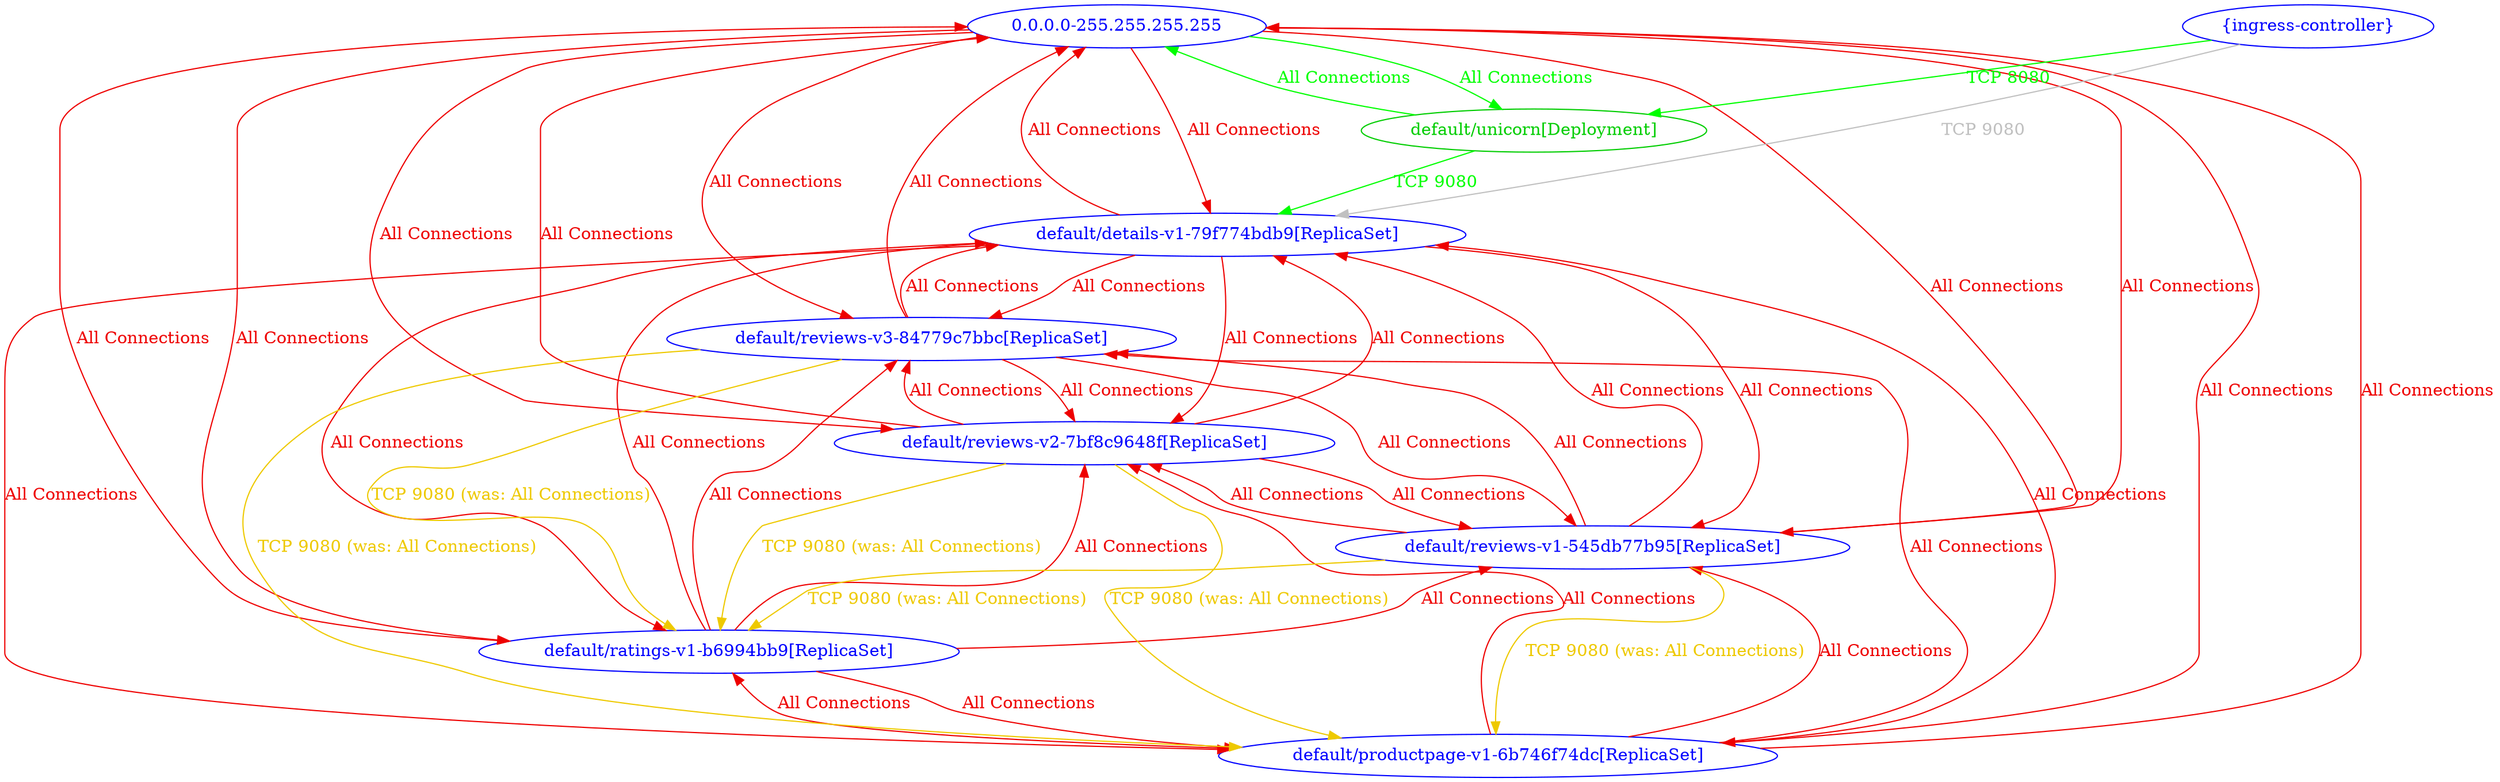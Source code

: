digraph {
	"0.0.0.0-255.255.255.255" [label="0.0.0.0-255.255.255.255" color="blue" fontcolor="blue"]
	"default/details-v1-79f774bdb9[ReplicaSet]" [label="default/details-v1-79f774bdb9[ReplicaSet]" color="blue" fontcolor="blue"]
	"default/productpage-v1-6b746f74dc[ReplicaSet]" [label="default/productpage-v1-6b746f74dc[ReplicaSet]" color="blue" fontcolor="blue"]
	"default/ratings-v1-b6994bb9[ReplicaSet]" [label="default/ratings-v1-b6994bb9[ReplicaSet]" color="blue" fontcolor="blue"]
	"default/reviews-v1-545db77b95[ReplicaSet]" [label="default/reviews-v1-545db77b95[ReplicaSet]" color="blue" fontcolor="blue"]
	"default/reviews-v2-7bf8c9648f[ReplicaSet]" [label="default/reviews-v2-7bf8c9648f[ReplicaSet]" color="blue" fontcolor="blue"]
	"default/reviews-v3-84779c7bbc[ReplicaSet]" [label="default/reviews-v3-84779c7bbc[ReplicaSet]" color="blue" fontcolor="blue"]
	"default/unicorn[Deployment]" [label="default/unicorn[Deployment]" color="green3" fontcolor="green3"]
	"{ingress-controller}" [label="{ingress-controller}" color="blue" fontcolor="blue"]
	"0.0.0.0-255.255.255.255" -> "default/details-v1-79f774bdb9[ReplicaSet]" [label="All Connections" color="red2" fontcolor="red2"]
	"0.0.0.0-255.255.255.255" -> "default/productpage-v1-6b746f74dc[ReplicaSet]" [label="All Connections" color="red2" fontcolor="red2"]
	"0.0.0.0-255.255.255.255" -> "default/ratings-v1-b6994bb9[ReplicaSet]" [label="All Connections" color="red2" fontcolor="red2"]
	"0.0.0.0-255.255.255.255" -> "default/reviews-v1-545db77b95[ReplicaSet]" [label="All Connections" color="red2" fontcolor="red2"]
	"0.0.0.0-255.255.255.255" -> "default/reviews-v2-7bf8c9648f[ReplicaSet]" [label="All Connections" color="red2" fontcolor="red2"]
	"0.0.0.0-255.255.255.255" -> "default/reviews-v3-84779c7bbc[ReplicaSet]" [label="All Connections" color="red2" fontcolor="red2"]
	"0.0.0.0-255.255.255.255" -> "default/unicorn[Deployment]" [label="All Connections" color="green" fontcolor="green"]
	"default/details-v1-79f774bdb9[ReplicaSet]" -> "0.0.0.0-255.255.255.255" [label="All Connections" color="red2" fontcolor="red2"]
	"default/details-v1-79f774bdb9[ReplicaSet]" -> "default/productpage-v1-6b746f74dc[ReplicaSet]" [label="All Connections" color="red2" fontcolor="red2"]
	"default/details-v1-79f774bdb9[ReplicaSet]" -> "default/ratings-v1-b6994bb9[ReplicaSet]" [label="All Connections" color="red2" fontcolor="red2"]
	"default/details-v1-79f774bdb9[ReplicaSet]" -> "default/reviews-v1-545db77b95[ReplicaSet]" [label="All Connections" color="red2" fontcolor="red2"]
	"default/details-v1-79f774bdb9[ReplicaSet]" -> "default/reviews-v2-7bf8c9648f[ReplicaSet]" [label="All Connections" color="red2" fontcolor="red2"]
	"default/details-v1-79f774bdb9[ReplicaSet]" -> "default/reviews-v3-84779c7bbc[ReplicaSet]" [label="All Connections" color="red2" fontcolor="red2"]
	"default/productpage-v1-6b746f74dc[ReplicaSet]" -> "0.0.0.0-255.255.255.255" [label="All Connections" color="red2" fontcolor="red2"]
	"default/productpage-v1-6b746f74dc[ReplicaSet]" -> "default/details-v1-79f774bdb9[ReplicaSet]" [label="All Connections" color="red2" fontcolor="red2"]
	"default/productpage-v1-6b746f74dc[ReplicaSet]" -> "default/ratings-v1-b6994bb9[ReplicaSet]" [label="All Connections" color="red2" fontcolor="red2"]
	"default/productpage-v1-6b746f74dc[ReplicaSet]" -> "default/reviews-v1-545db77b95[ReplicaSet]" [label="All Connections" color="red2" fontcolor="red2"]
	"default/productpage-v1-6b746f74dc[ReplicaSet]" -> "default/reviews-v2-7bf8c9648f[ReplicaSet]" [label="All Connections" color="red2" fontcolor="red2"]
	"default/productpage-v1-6b746f74dc[ReplicaSet]" -> "default/reviews-v3-84779c7bbc[ReplicaSet]" [label="All Connections" color="red2" fontcolor="red2"]
	"default/ratings-v1-b6994bb9[ReplicaSet]" -> "0.0.0.0-255.255.255.255" [label="All Connections" color="red2" fontcolor="red2"]
	"default/ratings-v1-b6994bb9[ReplicaSet]" -> "default/details-v1-79f774bdb9[ReplicaSet]" [label="All Connections" color="red2" fontcolor="red2"]
	"default/ratings-v1-b6994bb9[ReplicaSet]" -> "default/productpage-v1-6b746f74dc[ReplicaSet]" [label="All Connections" color="red2" fontcolor="red2"]
	"default/ratings-v1-b6994bb9[ReplicaSet]" -> "default/reviews-v1-545db77b95[ReplicaSet]" [label="All Connections" color="red2" fontcolor="red2"]
	"default/ratings-v1-b6994bb9[ReplicaSet]" -> "default/reviews-v2-7bf8c9648f[ReplicaSet]" [label="All Connections" color="red2" fontcolor="red2"]
	"default/ratings-v1-b6994bb9[ReplicaSet]" -> "default/reviews-v3-84779c7bbc[ReplicaSet]" [label="All Connections" color="red2" fontcolor="red2"]
	"default/reviews-v1-545db77b95[ReplicaSet]" -> "0.0.0.0-255.255.255.255" [label="All Connections" color="red2" fontcolor="red2"]
	"default/reviews-v1-545db77b95[ReplicaSet]" -> "default/details-v1-79f774bdb9[ReplicaSet]" [label="All Connections" color="red2" fontcolor="red2"]
	"default/reviews-v1-545db77b95[ReplicaSet]" -> "default/productpage-v1-6b746f74dc[ReplicaSet]" [label="TCP 9080 (was: All Connections)" color="gold2" fontcolor="gold2"]
	"default/reviews-v1-545db77b95[ReplicaSet]" -> "default/ratings-v1-b6994bb9[ReplicaSet]" [label="TCP 9080 (was: All Connections)" color="gold2" fontcolor="gold2"]
	"default/reviews-v1-545db77b95[ReplicaSet]" -> "default/reviews-v2-7bf8c9648f[ReplicaSet]" [label="All Connections" color="red2" fontcolor="red2"]
	"default/reviews-v1-545db77b95[ReplicaSet]" -> "default/reviews-v3-84779c7bbc[ReplicaSet]" [label="All Connections" color="red2" fontcolor="red2"]
	"default/reviews-v2-7bf8c9648f[ReplicaSet]" -> "0.0.0.0-255.255.255.255" [label="All Connections" color="red2" fontcolor="red2"]
	"default/reviews-v2-7bf8c9648f[ReplicaSet]" -> "default/details-v1-79f774bdb9[ReplicaSet]" [label="All Connections" color="red2" fontcolor="red2"]
	"default/reviews-v2-7bf8c9648f[ReplicaSet]" -> "default/productpage-v1-6b746f74dc[ReplicaSet]" [label="TCP 9080 (was: All Connections)" color="gold2" fontcolor="gold2"]
	"default/reviews-v2-7bf8c9648f[ReplicaSet]" -> "default/ratings-v1-b6994bb9[ReplicaSet]" [label="TCP 9080 (was: All Connections)" color="gold2" fontcolor="gold2"]
	"default/reviews-v2-7bf8c9648f[ReplicaSet]" -> "default/reviews-v1-545db77b95[ReplicaSet]" [label="All Connections" color="red2" fontcolor="red2"]
	"default/reviews-v2-7bf8c9648f[ReplicaSet]" -> "default/reviews-v3-84779c7bbc[ReplicaSet]" [label="All Connections" color="red2" fontcolor="red2"]
	"default/reviews-v3-84779c7bbc[ReplicaSet]" -> "0.0.0.0-255.255.255.255" [label="All Connections" color="red2" fontcolor="red2"]
	"default/reviews-v3-84779c7bbc[ReplicaSet]" -> "default/details-v1-79f774bdb9[ReplicaSet]" [label="All Connections" color="red2" fontcolor="red2"]
	"default/reviews-v3-84779c7bbc[ReplicaSet]" -> "default/productpage-v1-6b746f74dc[ReplicaSet]" [label="TCP 9080 (was: All Connections)" color="gold2" fontcolor="gold2"]
	"default/reviews-v3-84779c7bbc[ReplicaSet]" -> "default/ratings-v1-b6994bb9[ReplicaSet]" [label="TCP 9080 (was: All Connections)" color="gold2" fontcolor="gold2"]
	"default/reviews-v3-84779c7bbc[ReplicaSet]" -> "default/reviews-v1-545db77b95[ReplicaSet]" [label="All Connections" color="red2" fontcolor="red2"]
	"default/reviews-v3-84779c7bbc[ReplicaSet]" -> "default/reviews-v2-7bf8c9648f[ReplicaSet]" [label="All Connections" color="red2" fontcolor="red2"]
	"default/unicorn[Deployment]" -> "0.0.0.0-255.255.255.255" [label="All Connections" color="green" fontcolor="green"]
	"default/unicorn[Deployment]" -> "default/details-v1-79f774bdb9[ReplicaSet]" [label="TCP 9080" color="green" fontcolor="green"]
	"{ingress-controller}" -> "default/details-v1-79f774bdb9[ReplicaSet]" [label="TCP 9080" color="grey" fontcolor="grey"]
	"{ingress-controller}" -> "default/unicorn[Deployment]" [label="TCP 8080" color="green" fontcolor="green"]
}
